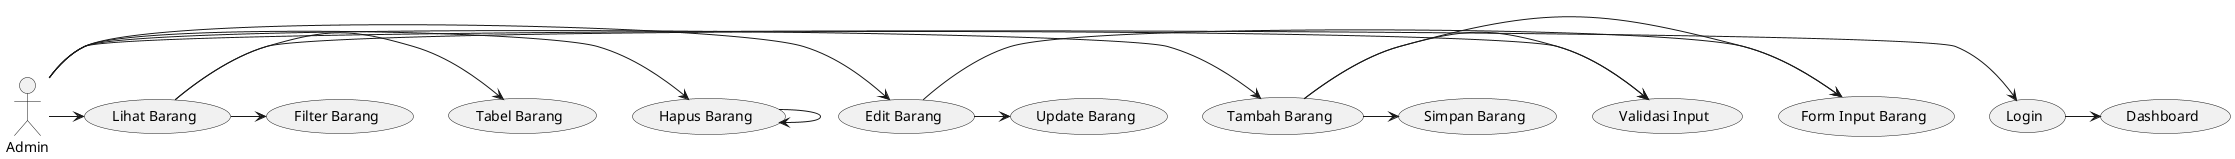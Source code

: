 @startuml
!define RECTANGLE class
actor Admin

Admin -> (Login)
(Login) -> (Dashboard)
(Admin) -> (Tambah Barang)
(Admin) -> (Edit Barang)
(Admin) -> (Hapus Barang)
(Admin) -> (Lihat Barang)

(Lihat Barang) -> (Tabel Barang)
(Lihat Barang) -> (Filter Barang)

(Tambah Barang) -> (Form Input Barang)
(Edit Barang) -> (Form Input Barang)

(Lihat Barang) -> (Validasi Input)
(Tambah Barang) -> (Validasi Input)

(Tambah Barang) -> (Simpan Barang)
(Edit Barang) -> (Update Barang)
(Hapus Barang) -> (Hapus Barang)

@enduml
